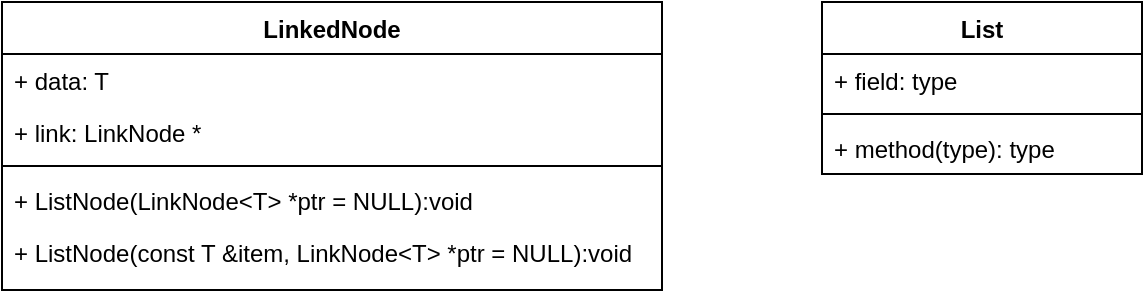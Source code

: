 <mxfile version="13.8.5" type="github">
  <diagram id="C5RBs43oDa-KdzZeNtuy" name="Page-1">
    <mxGraphModel dx="1422" dy="762" grid="1" gridSize="10" guides="1" tooltips="1" connect="1" arrows="1" fold="1" page="1" pageScale="1" pageWidth="827" pageHeight="1169" math="0" shadow="0">
      <root>
        <mxCell id="WIyWlLk6GJQsqaUBKTNV-0" />
        <mxCell id="WIyWlLk6GJQsqaUBKTNV-1" parent="WIyWlLk6GJQsqaUBKTNV-0" />
        <mxCell id="OryByU-VxtB-OFvGHKi6-1" value="LinkedNode" style="swimlane;fontStyle=1;align=center;verticalAlign=top;childLayout=stackLayout;horizontal=1;startSize=26;horizontalStack=0;resizeParent=1;resizeParentMax=0;resizeLast=0;collapsible=1;marginBottom=0;" parent="WIyWlLk6GJQsqaUBKTNV-1" vertex="1">
          <mxGeometry x="50" y="140" width="330" height="144" as="geometry" />
        </mxCell>
        <mxCell id="OryByU-VxtB-OFvGHKi6-2" value="+ data: T" style="text;strokeColor=none;fillColor=none;align=left;verticalAlign=top;spacingLeft=4;spacingRight=4;overflow=hidden;rotatable=0;points=[[0,0.5],[1,0.5]];portConstraint=eastwest;" parent="OryByU-VxtB-OFvGHKi6-1" vertex="1">
          <mxGeometry y="26" width="330" height="26" as="geometry" />
        </mxCell>
        <mxCell id="OryByU-VxtB-OFvGHKi6-9" value="+ link: LinkNode *" style="text;strokeColor=none;fillColor=none;align=left;verticalAlign=top;spacingLeft=4;spacingRight=4;overflow=hidden;rotatable=0;points=[[0,0.5],[1,0.5]];portConstraint=eastwest;" parent="OryByU-VxtB-OFvGHKi6-1" vertex="1">
          <mxGeometry y="52" width="330" height="26" as="geometry" />
        </mxCell>
        <mxCell id="OryByU-VxtB-OFvGHKi6-3" value="" style="line;strokeWidth=1;fillColor=none;align=left;verticalAlign=middle;spacingTop=-1;spacingLeft=3;spacingRight=3;rotatable=0;labelPosition=right;points=[];portConstraint=eastwest;" parent="OryByU-VxtB-OFvGHKi6-1" vertex="1">
          <mxGeometry y="78" width="330" height="8" as="geometry" />
        </mxCell>
        <mxCell id="OryByU-VxtB-OFvGHKi6-4" value="+ ListNode(LinkNode&lt;T&gt; *ptr = NULL):void" style="text;strokeColor=none;fillColor=none;align=left;verticalAlign=top;spacingLeft=4;spacingRight=4;overflow=hidden;rotatable=0;points=[[0,0.5],[1,0.5]];portConstraint=eastwest;" parent="OryByU-VxtB-OFvGHKi6-1" vertex="1">
          <mxGeometry y="86" width="330" height="26" as="geometry" />
        </mxCell>
        <mxCell id="2I9ZIMTW-pQH1IiWkWdC-1" value="+ ListNode(const T &amp;item, LinkNode&lt;T&gt; *ptr = NULL):void" style="text;strokeColor=none;fillColor=none;align=left;verticalAlign=top;spacingLeft=4;spacingRight=4;overflow=hidden;rotatable=0;points=[[0,0.5],[1,0.5]];portConstraint=eastwest;" vertex="1" parent="OryByU-VxtB-OFvGHKi6-1">
          <mxGeometry y="112" width="330" height="32" as="geometry" />
        </mxCell>
        <mxCell id="OryByU-VxtB-OFvGHKi6-5" value="List" style="swimlane;fontStyle=1;align=center;verticalAlign=top;childLayout=stackLayout;horizontal=1;startSize=26;horizontalStack=0;resizeParent=1;resizeParentMax=0;resizeLast=0;collapsible=1;marginBottom=0;" parent="WIyWlLk6GJQsqaUBKTNV-1" vertex="1">
          <mxGeometry x="460" y="140" width="160" height="86" as="geometry" />
        </mxCell>
        <mxCell id="OryByU-VxtB-OFvGHKi6-6" value="+ field: type" style="text;strokeColor=none;fillColor=none;align=left;verticalAlign=top;spacingLeft=4;spacingRight=4;overflow=hidden;rotatable=0;points=[[0,0.5],[1,0.5]];portConstraint=eastwest;" parent="OryByU-VxtB-OFvGHKi6-5" vertex="1">
          <mxGeometry y="26" width="160" height="26" as="geometry" />
        </mxCell>
        <mxCell id="OryByU-VxtB-OFvGHKi6-7" value="" style="line;strokeWidth=1;fillColor=none;align=left;verticalAlign=middle;spacingTop=-1;spacingLeft=3;spacingRight=3;rotatable=0;labelPosition=right;points=[];portConstraint=eastwest;" parent="OryByU-VxtB-OFvGHKi6-5" vertex="1">
          <mxGeometry y="52" width="160" height="8" as="geometry" />
        </mxCell>
        <mxCell id="OryByU-VxtB-OFvGHKi6-8" value="+ method(type): type" style="text;strokeColor=none;fillColor=none;align=left;verticalAlign=top;spacingLeft=4;spacingRight=4;overflow=hidden;rotatable=0;points=[[0,0.5],[1,0.5]];portConstraint=eastwest;" parent="OryByU-VxtB-OFvGHKi6-5" vertex="1">
          <mxGeometry y="60" width="160" height="26" as="geometry" />
        </mxCell>
      </root>
    </mxGraphModel>
  </diagram>
</mxfile>
